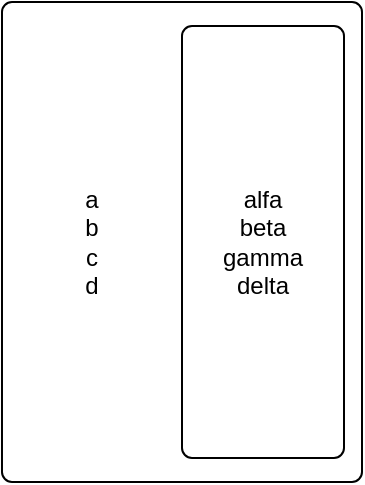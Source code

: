 <mxfile version="26.0.14">
  <diagram name="Sivu-1" id="zm4x53LCNi7zEtHq8GhH">
    <mxGraphModel dx="946" dy="641" grid="1" gridSize="10" guides="1" tooltips="1" connect="1" arrows="1" fold="1" page="1" pageScale="1" pageWidth="827" pageHeight="1169" math="0" shadow="0">
      <root>
        <mxCell id="0" />
        <mxCell id="1" parent="0" />
        <mxCell id="BCQiktFHSfXOvHy2b7cM-11" value="" style="rounded=1;absoluteArcSize=1;html=1;arcSize=10;" vertex="1" parent="1">
          <mxGeometry x="290" y="140" width="180" height="240" as="geometry" />
        </mxCell>
        <mxCell id="BCQiktFHSfXOvHy2b7cM-12" value="a&lt;div&gt;b&lt;/div&gt;&lt;div&gt;c&lt;/div&gt;&lt;div&gt;d&lt;/div&gt;" style="html=1;shape=mxgraph.er.anchor;whiteSpace=wrap;" vertex="1" parent="BCQiktFHSfXOvHy2b7cM-11">
          <mxGeometry width="90" height="240" as="geometry" />
        </mxCell>
        <mxCell id="BCQiktFHSfXOvHy2b7cM-13" value="alfa&lt;div&gt;beta&lt;/div&gt;&lt;div&gt;gamma&lt;/div&gt;&lt;div&gt;delta&lt;/div&gt;" style="rounded=1;absoluteArcSize=1;html=1;arcSize=10;whiteSpace=wrap;points=[];strokeColor=inherit;fillColor=inherit;" vertex="1" parent="BCQiktFHSfXOvHy2b7cM-11">
          <mxGeometry x="90" y="12" width="81" height="216" as="geometry" />
        </mxCell>
      </root>
    </mxGraphModel>
  </diagram>
</mxfile>
